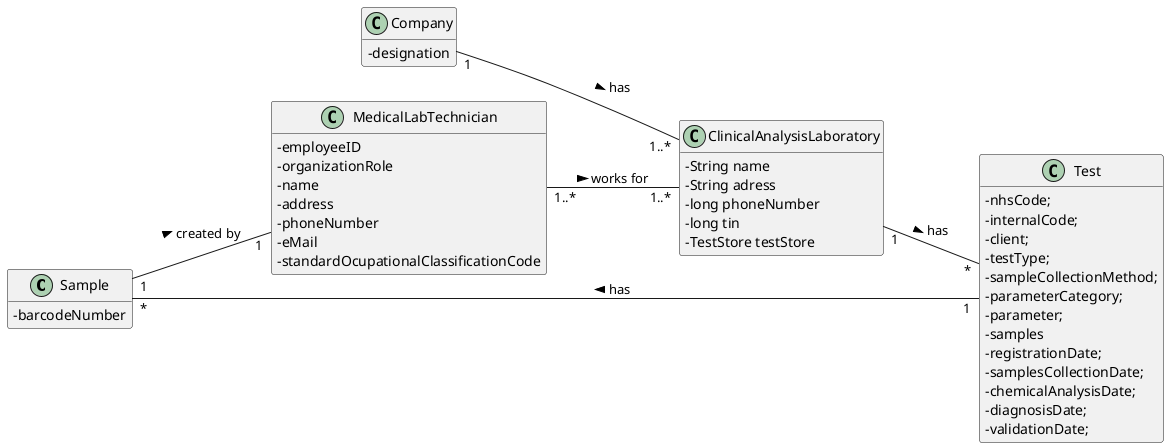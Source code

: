 @startuml
skinparam classAttributeIconSize 0
hide methods
left to right direction

class Sample {
  -barcodeNumber
}

class Company {
  -designation
}

class ClinicalAnalysisLaboratory {
  -String name
  -String adress
  -long phoneNumber
  -long tin
  -TestStore testStore
  +getTestStore()
}
class Test {
  -nhsCode;
  -internalCode;
  -client;
  -testType;
  -sampleCollectionMethod;
  -parameterCategory;
  -parameter;
  -samples
  -registrationDate;
  -samplesCollectionDate;
  -chemicalAnalysisDate;
  -diagnosisDate;
  -validationDate;
}

class MedicalLabTechnician {
  -employeeID
  -organizationRole
  -name
  -address
  -phoneNumber
  -eMail
  -standardOcupationalClassificationCode
}

Company "1" -- "1..*" ClinicalAnalysisLaboratory : has >
ClinicalAnalysisLaboratory "1" -- "*" Test : has >
MedicalLabTechnician "1..*" -- "1..*" ClinicalAnalysisLaboratory : works for >
Test "1" -- "*" Sample : has >
Sample "1" -- "1" MedicalLabTechnician : created by >
@enduml